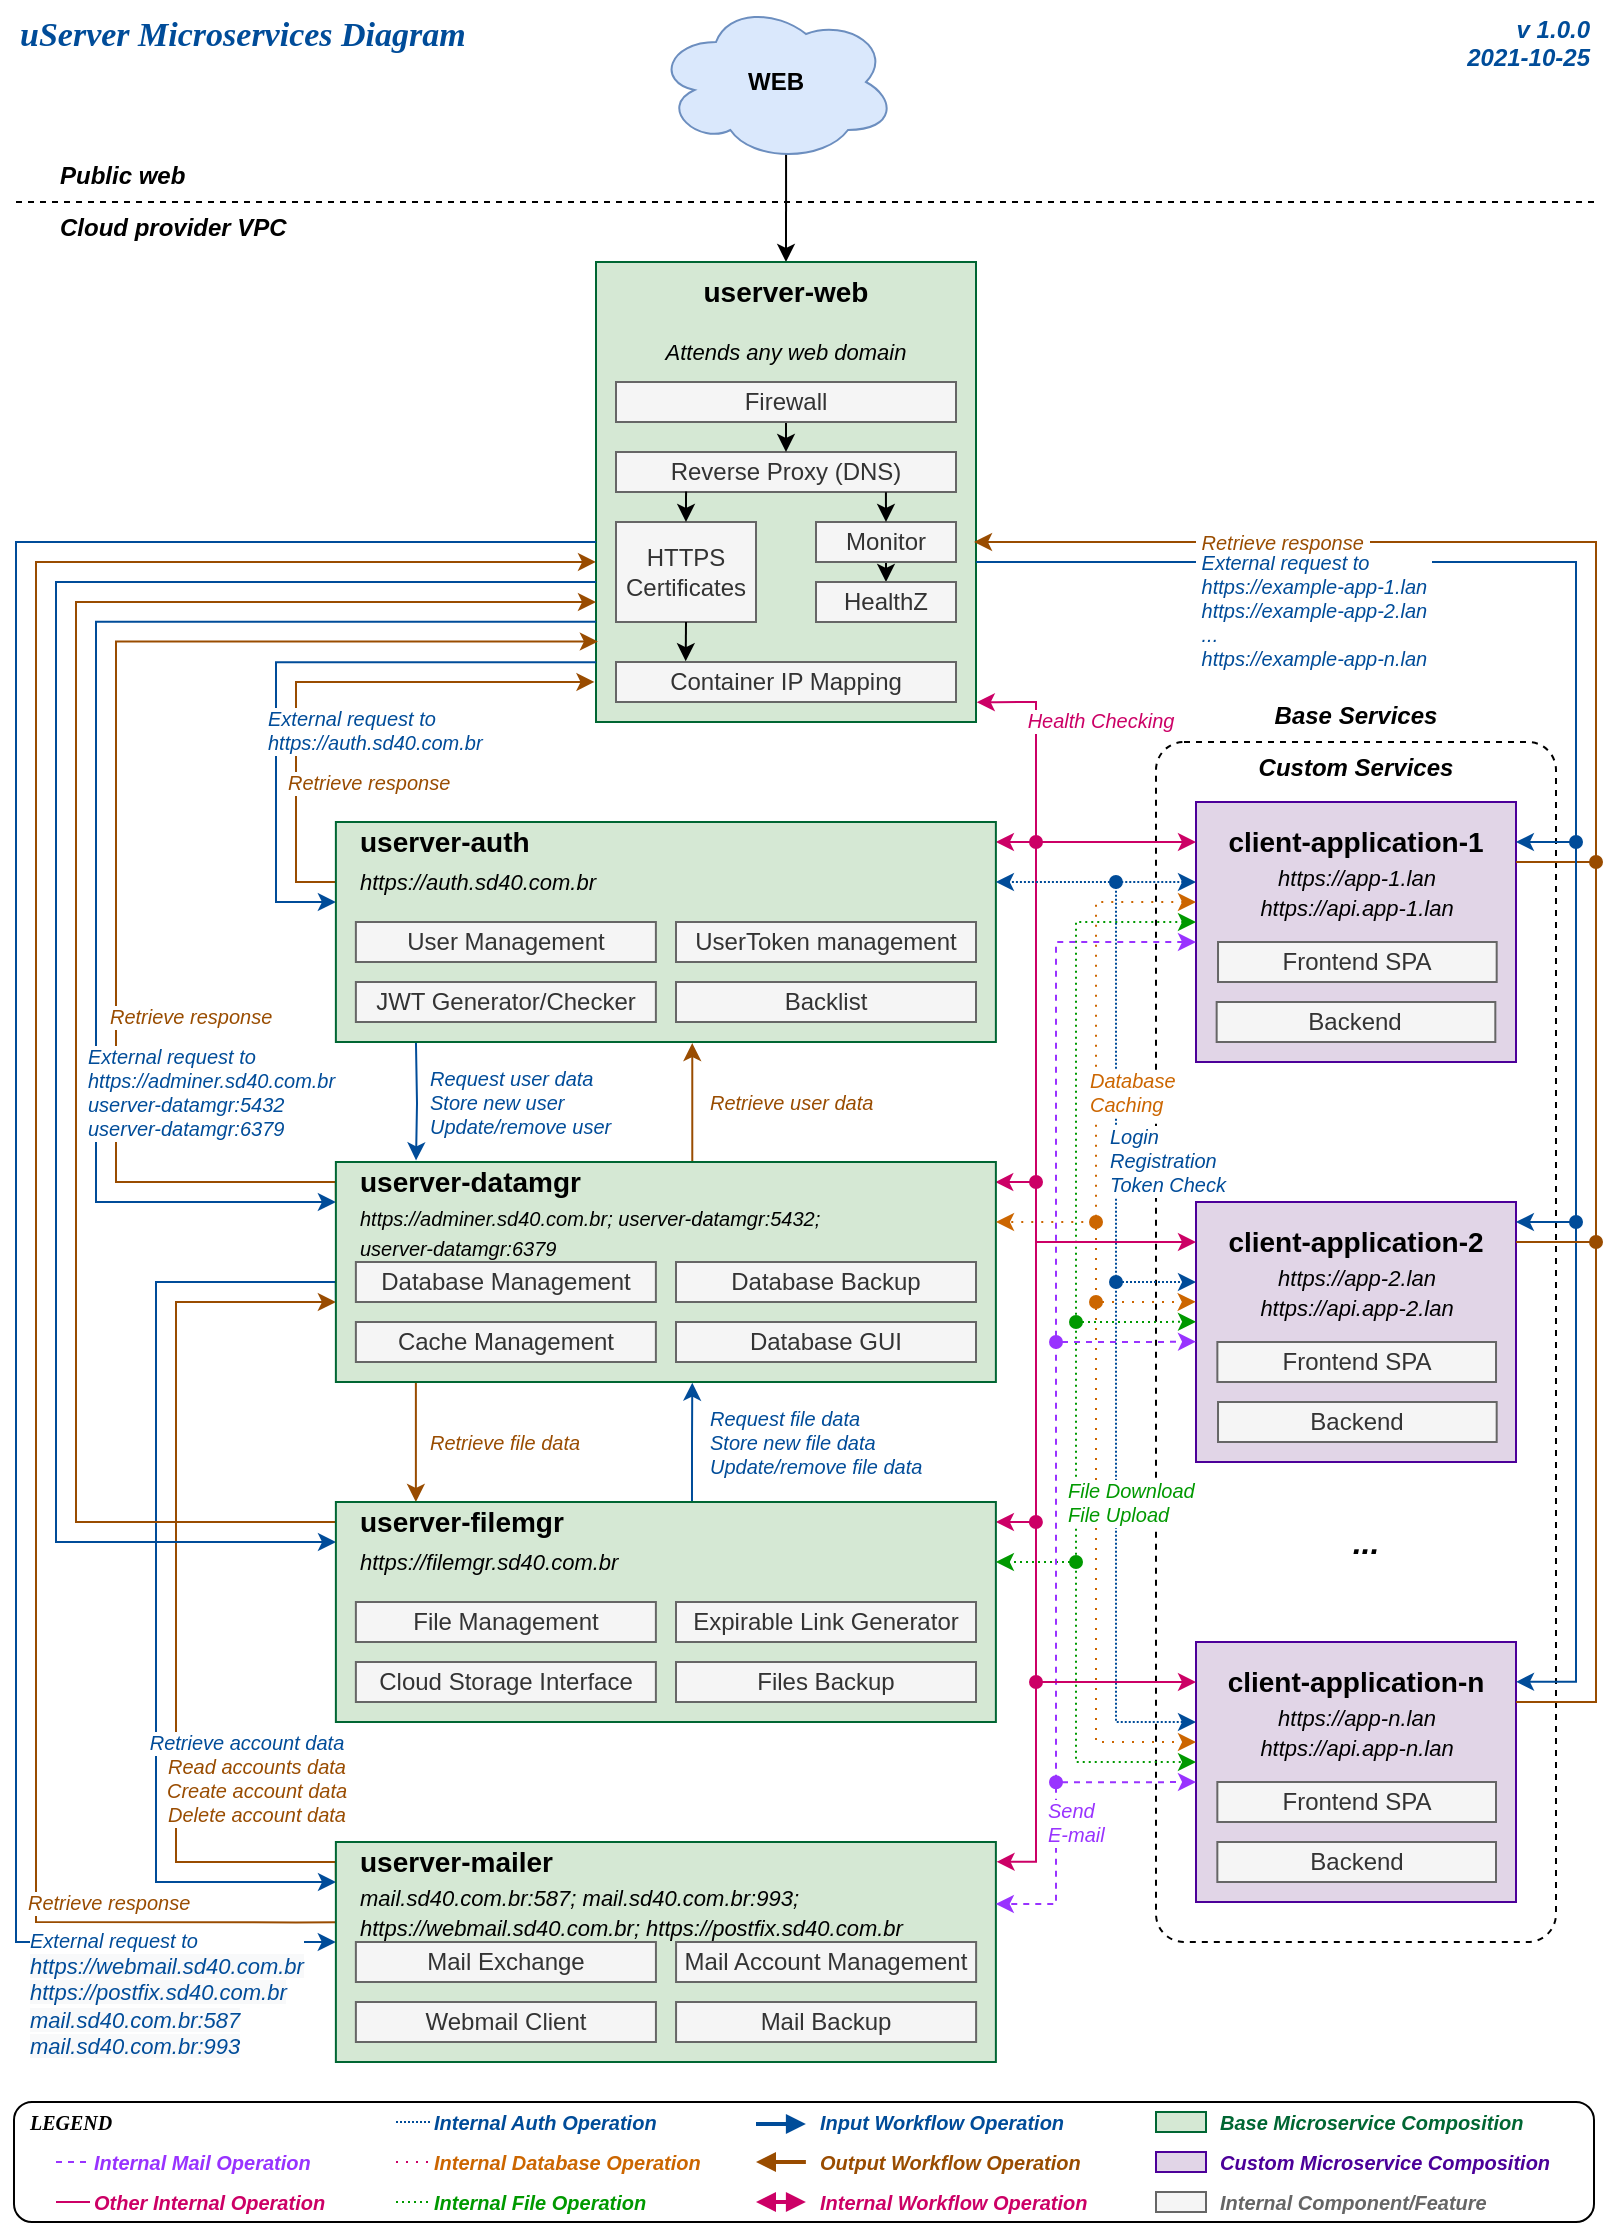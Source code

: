 <mxfile version="14.6.11" type="device"><diagram id="AgQSDrjNh5K_Z1z9syyt" name="Page-1"><mxGraphModel dx="1185" dy="614" grid="1" gridSize="10" guides="1" tooltips="1" connect="1" arrows="1" fold="1" page="1" pageScale="1" pageWidth="827" pageHeight="1169" math="0" shadow="0"><root><mxCell id="0"/><mxCell id="1" parent="0"/><mxCell id="X--mnM99u2uwugIXMRNR-192" value="" style="group" vertex="1" connectable="0" parent="1"><mxGeometry x="590" y="389" width="200" height="621" as="geometry"/></mxCell><mxCell id="X--mnM99u2uwugIXMRNR-165" value="" style="rounded=1;whiteSpace=wrap;html=1;labelBackgroundColor=#ffffff;fontSize=16;fontColor=#000000;align=left;fillColor=none;dashed=1;arcSize=7;" vertex="1" parent="X--mnM99u2uwugIXMRNR-192"><mxGeometry y="21" width="200" height="600" as="geometry"/></mxCell><mxCell id="X--mnM99u2uwugIXMRNR-132" value="Base Services" style="text;html=1;strokeColor=none;align=center;verticalAlign=middle;whiteSpace=wrap;rounded=0;labelBackgroundColor=#ffffff;fontSize=12;fontStyle=3;fillColor=#ffffff;" vertex="1" parent="X--mnM99u2uwugIXMRNR-192"><mxGeometry x="20" y="-2" width="160" height="20" as="geometry"/></mxCell><mxCell id="X--mnM99u2uwugIXMRNR-133" value="Custom Services" style="text;html=1;strokeColor=none;align=center;verticalAlign=middle;whiteSpace=wrap;rounded=0;labelBackgroundColor=#ffffff;fontSize=12;fontStyle=3;fillColor=#ffffff;" vertex="1" parent="X--mnM99u2uwugIXMRNR-192"><mxGeometry x="20" y="24" width="160" height="20" as="geometry"/></mxCell><mxCell id="X--mnM99u2uwugIXMRNR-162" value="..." style="text;html=1;strokeColor=none;fillColor=none;align=center;verticalAlign=middle;whiteSpace=wrap;rounded=0;labelBackgroundColor=#ffffff;fontSize=16;fontColor=#000000;fontStyle=3" vertex="1" parent="X--mnM99u2uwugIXMRNR-192"><mxGeometry x="85" y="411" width="40" height="20" as="geometry"/></mxCell><mxCell id="X--mnM99u2uwugIXMRNR-179" value="" style="group" vertex="1" connectable="0" parent="X--mnM99u2uwugIXMRNR-192"><mxGeometry x="20" y="251" width="160" height="130" as="geometry"/></mxCell><mxCell id="X--mnM99u2uwugIXMRNR-180" value="" style="rounded=0;whiteSpace=wrap;html=1;verticalAlign=top;fillColor=#e1d5e7;strokeColor=#4C0099;" vertex="1" parent="X--mnM99u2uwugIXMRNR-179"><mxGeometry width="160" height="130" as="geometry"/></mxCell><mxCell id="X--mnM99u2uwugIXMRNR-181" value="Backend" style="rounded=0;whiteSpace=wrap;html=1;fillColor=#f5f5f5;strokeColor=#666666;fontColor=#333333;" vertex="1" parent="X--mnM99u2uwugIXMRNR-179"><mxGeometry x="11.01" y="100" width="139.33" height="20" as="geometry"/></mxCell><mxCell id="X--mnM99u2uwugIXMRNR-182" value="Frontend SPA" style="rounded=0;whiteSpace=wrap;html=1;fillColor=#f5f5f5;strokeColor=#666666;fontColor=#333333;" vertex="1" parent="X--mnM99u2uwugIXMRNR-179"><mxGeometry x="10.68" y="70" width="139.33" height="20" as="geometry"/></mxCell><mxCell id="X--mnM99u2uwugIXMRNR-183" value="&lt;div&gt;&lt;b style=&quot;font-size: 14px&quot;&gt;client-application-2&lt;/b&gt;&lt;br&gt;&lt;/div&gt;&lt;font style=&quot;font-size: 11px&quot;&gt;&lt;/font&gt;" style="text;html=1;strokeColor=none;fillColor=none;align=center;verticalAlign=middle;whiteSpace=wrap;rounded=0;" vertex="1" parent="X--mnM99u2uwugIXMRNR-179"><mxGeometry x="10.34" y="10" width="140" height="20" as="geometry"/></mxCell><mxCell id="X--mnM99u2uwugIXMRNR-184" value="&lt;i&gt;&lt;font style=&quot;font-size: 11px&quot;&gt;https://app-2.lan&lt;br&gt;&lt;/font&gt;&lt;/i&gt;&lt;i&gt;&lt;font style=&quot;font-size: 11px&quot;&gt;https://api.app-2.lan&lt;/font&gt;&lt;/i&gt;" style="text;html=1;strokeColor=none;fillColor=none;align=center;verticalAlign=middle;whiteSpace=wrap;rounded=0;" vertex="1" parent="X--mnM99u2uwugIXMRNR-179"><mxGeometry x="11.01" y="30" width="139.33" height="30" as="geometry"/></mxCell><mxCell id="X--mnM99u2uwugIXMRNR-186" value="" style="group" vertex="1" connectable="0" parent="X--mnM99u2uwugIXMRNR-192"><mxGeometry x="20" y="471" width="160" height="130" as="geometry"/></mxCell><mxCell id="X--mnM99u2uwugIXMRNR-187" value="" style="rounded=0;whiteSpace=wrap;html=1;verticalAlign=top;fillColor=#e1d5e7;strokeColor=#4C0099;" vertex="1" parent="X--mnM99u2uwugIXMRNR-186"><mxGeometry width="160" height="130" as="geometry"/></mxCell><mxCell id="X--mnM99u2uwugIXMRNR-188" value="Backend" style="rounded=0;whiteSpace=wrap;html=1;fillColor=#f5f5f5;strokeColor=#666666;fontColor=#333333;" vertex="1" parent="X--mnM99u2uwugIXMRNR-186"><mxGeometry x="10.67" y="100" width="139.33" height="20" as="geometry"/></mxCell><mxCell id="X--mnM99u2uwugIXMRNR-189" value="Frontend SPA" style="rounded=0;whiteSpace=wrap;html=1;fillColor=#f5f5f5;strokeColor=#666666;fontColor=#333333;" vertex="1" parent="X--mnM99u2uwugIXMRNR-186"><mxGeometry x="10.67" y="70" width="139.33" height="20" as="geometry"/></mxCell><mxCell id="X--mnM99u2uwugIXMRNR-190" value="&lt;div&gt;&lt;b style=&quot;font-size: 14px&quot;&gt;client-application-n&lt;/b&gt;&lt;br&gt;&lt;/div&gt;&lt;font style=&quot;font-size: 11px&quot;&gt;&lt;/font&gt;" style="text;html=1;strokeColor=none;fillColor=none;align=center;verticalAlign=middle;whiteSpace=wrap;rounded=0;" vertex="1" parent="X--mnM99u2uwugIXMRNR-186"><mxGeometry x="10.34" y="10" width="140" height="20" as="geometry"/></mxCell><mxCell id="X--mnM99u2uwugIXMRNR-191" value="&lt;i&gt;&lt;font style=&quot;font-size: 11px&quot;&gt;https://app-n.lan&lt;br&gt;&lt;/font&gt;&lt;/i&gt;&lt;i&gt;&lt;font style=&quot;font-size: 11px&quot;&gt;https://api.app-n.lan&lt;/font&gt;&lt;/i&gt;&lt;i&gt;&lt;font style=&quot;font-size: 11px&quot;&gt;&lt;br&gt;&lt;/font&gt;&lt;/i&gt;" style="text;html=1;strokeColor=none;fillColor=none;align=center;verticalAlign=middle;whiteSpace=wrap;rounded=0;" vertex="1" parent="X--mnM99u2uwugIXMRNR-186"><mxGeometry x="11.01" y="30" width="138.99" height="30" as="geometry"/></mxCell><mxCell id="X--mnM99u2uwugIXMRNR-178" value="" style="group" vertex="1" connectable="0" parent="X--mnM99u2uwugIXMRNR-192"><mxGeometry x="20" y="51" width="160" height="130" as="geometry"/></mxCell><mxCell id="X--mnM99u2uwugIXMRNR-135" value="" style="rounded=0;whiteSpace=wrap;html=1;verticalAlign=top;fillColor=#e1d5e7;strokeColor=#4C0099;" vertex="1" parent="X--mnM99u2uwugIXMRNR-178"><mxGeometry width="160" height="130" as="geometry"/></mxCell><mxCell id="X--mnM99u2uwugIXMRNR-136" value="Backend" style="rounded=0;whiteSpace=wrap;html=1;fillColor=#f5f5f5;strokeColor=#666666;fontColor=#333333;" vertex="1" parent="X--mnM99u2uwugIXMRNR-178"><mxGeometry x="10.33" y="100" width="139.33" height="20" as="geometry"/></mxCell><mxCell id="X--mnM99u2uwugIXMRNR-138" value="Frontend SPA" style="rounded=0;whiteSpace=wrap;html=1;fillColor=#f5f5f5;strokeColor=#666666;fontColor=#333333;" vertex="1" parent="X--mnM99u2uwugIXMRNR-178"><mxGeometry x="11.01" y="70" width="139.33" height="20" as="geometry"/></mxCell><mxCell id="X--mnM99u2uwugIXMRNR-174" value="&lt;div&gt;&lt;b style=&quot;font-size: 14px;&quot;&gt;client-application-1&lt;/b&gt;&lt;br&gt;&lt;/div&gt;&lt;font style=&quot;font-size: 11px&quot;&gt;&lt;/font&gt;" style="text;html=1;strokeColor=none;fillColor=none;align=center;verticalAlign=middle;whiteSpace=wrap;rounded=0;" vertex="1" parent="X--mnM99u2uwugIXMRNR-178"><mxGeometry x="10.34" y="10" width="140" height="20" as="geometry"/></mxCell><mxCell id="X--mnM99u2uwugIXMRNR-175" value="&lt;i&gt;&lt;font style=&quot;font-size: 11px&quot;&gt;https://app-1.lan&lt;br&gt;&lt;/font&gt;&lt;/i&gt;&lt;i&gt;&lt;font style=&quot;font-size: 11px&quot;&gt;https://api.app-1.lan&lt;/font&gt;&lt;/i&gt;" style="text;html=1;strokeColor=none;fillColor=none;align=center;verticalAlign=middle;whiteSpace=wrap;rounded=0;" vertex="1" parent="X--mnM99u2uwugIXMRNR-178"><mxGeometry x="11.01" y="30" width="139.33" height="30" as="geometry"/></mxCell><mxCell id="X--mnM99u2uwugIXMRNR-193" style="edgeStyle=orthogonalEdgeStyle;rounded=0;orthogonalLoop=1;jettySize=auto;html=1;fontSize=10;fontColor=#994C00;strokeColor=#004C99;startArrow=oval;startFill=1;" edge="1" parent="X--mnM99u2uwugIXMRNR-192"><mxGeometry relative="1" as="geometry"><mxPoint x="179.94" y="71" as="targetPoint"/><mxPoint x="210" y="71" as="sourcePoint"/><Array as="points"><mxPoint x="190" y="71"/><mxPoint x="190" y="71"/></Array></mxGeometry></mxCell><mxCell id="X--mnM99u2uwugIXMRNR-194" style="edgeStyle=orthogonalEdgeStyle;rounded=0;orthogonalLoop=1;jettySize=auto;html=1;fontSize=10;fontColor=#994C00;endArrow=oval;endFill=1;strokeColor=#994C00;" edge="1" parent="X--mnM99u2uwugIXMRNR-192"><mxGeometry relative="1" as="geometry"><mxPoint x="220" y="81" as="targetPoint"/><mxPoint x="180" y="81" as="sourcePoint"/><Array as="points"><mxPoint x="190.06" y="81"/><mxPoint x="190.06" y="81"/></Array></mxGeometry></mxCell><mxCell id="X--mnM99u2uwugIXMRNR-197" style="edgeStyle=orthogonalEdgeStyle;rounded=0;orthogonalLoop=1;jettySize=auto;html=1;fontSize=16;fontColor=#000000;startArrow=classic;startFill=1;endArrow=classic;endFill=1;dashed=1;dashPattern=1 1;strokeColor=#004C99;entryX=0;entryY=0.308;entryDx=0;entryDy=0;entryPerimeter=0;" edge="1" parent="X--mnM99u2uwugIXMRNR-192" target="X--mnM99u2uwugIXMRNR-187"><mxGeometry relative="1" as="geometry"><mxPoint x="20" y="91" as="sourcePoint"/><mxPoint x="20" y="515" as="targetPoint"/><Array as="points"><mxPoint x="-20" y="91"/><mxPoint x="-20" y="511"/><mxPoint x="20" y="511"/></Array></mxGeometry></mxCell><mxCell id="X--mnM99u2uwugIXMRNR-203" value="Login&lt;br style=&quot;font-size: 10px;&quot;&gt;Registration&lt;br style=&quot;font-size: 10px;&quot;&gt;Token Check&lt;br style=&quot;font-size: 10px;&quot;&gt;" style="edgeLabel;align=left;verticalAlign=middle;resizable=0;points=[];fontSize=10;spacing=2;html=1;fontStyle=2;fontColor=#004C99;" vertex="1" connectable="0" parent="X--mnM99u2uwugIXMRNR-197"><mxGeometry x="-0.68" y="-1" relative="1" as="geometry"><mxPoint x="-4" y="99" as="offset"/></mxGeometry></mxCell><mxCell id="X--mnM99u2uwugIXMRNR-208" style="edgeStyle=orthogonalEdgeStyle;rounded=0;orthogonalLoop=1;jettySize=auto;html=1;fontSize=10;fontColor=#CC0066;startArrow=classic;startFill=1;endArrow=classic;endFill=1;dashed=1;dashPattern=1 2;strokeColor=#009900;" edge="1" parent="X--mnM99u2uwugIXMRNR-192" target="X--mnM99u2uwugIXMRNR-187"><mxGeometry relative="1" as="geometry"><mxPoint x="-40" y="151" as="targetPoint"/><mxPoint x="20" y="111" as="sourcePoint"/><Array as="points"><mxPoint x="-40" y="111"/><mxPoint x="-40" y="531"/></Array></mxGeometry></mxCell><mxCell id="X--mnM99u2uwugIXMRNR-215" style="edgeStyle=orthogonalEdgeStyle;rounded=0;orthogonalLoop=1;jettySize=auto;html=1;fontSize=10;fontColor=#CC0066;startArrow=oval;startFill=1;endArrow=classic;endFill=1;entryX=0;entryY=0.417;entryDx=0;entryDy=0;entryPerimeter=0;dashed=1;dashPattern=1 2;strokeColor=#009900;" edge="1" parent="X--mnM99u2uwugIXMRNR-192"><mxGeometry relative="1" as="geometry"><mxPoint x="20" y="310.87" as="targetPoint"/><mxPoint x="-40" y="311" as="sourcePoint"/><Array as="points"><mxPoint x="-5" y="311"/><mxPoint x="20" y="311"/></Array></mxGeometry></mxCell><mxCell id="X--mnM99u2uwugIXMRNR-216" style="edgeStyle=orthogonalEdgeStyle;rounded=0;orthogonalLoop=1;jettySize=auto;html=1;fontSize=10;fontColor=#CC0066;startArrow=oval;startFill=1;endArrow=classic;endFill=1;entryX=0;entryY=0.417;entryDx=0;entryDy=0;entryPerimeter=0;dashed=1;strokeColor=#9933FF;" edge="1" parent="X--mnM99u2uwugIXMRNR-192"><mxGeometry relative="1" as="geometry"><mxPoint x="20" y="320.86" as="targetPoint"/><mxPoint x="-50" y="321" as="sourcePoint"/><Array as="points"><mxPoint x="-5" y="320.99"/><mxPoint x="20" y="320.99"/></Array></mxGeometry></mxCell><mxCell id="X--mnM99u2uwugIXMRNR-217" style="edgeStyle=orthogonalEdgeStyle;rounded=0;orthogonalLoop=1;jettySize=auto;html=1;fontSize=10;fontColor=#CC0066;startArrow=oval;startFill=1;endArrow=classic;endFill=1;entryX=0;entryY=0.417;entryDx=0;entryDy=0;entryPerimeter=0;dashed=1;strokeColor=#9933FF;" edge="1" parent="X--mnM99u2uwugIXMRNR-192"><mxGeometry relative="1" as="geometry"><mxPoint x="20" y="541.0" as="targetPoint"/><mxPoint x="-50" y="541.14" as="sourcePoint"/><Array as="points"><mxPoint x="-5" y="541.13"/><mxPoint x="20" y="541.13"/></Array></mxGeometry></mxCell><mxCell id="X--mnM99u2uwugIXMRNR-238" style="edgeStyle=orthogonalEdgeStyle;rounded=0;orthogonalLoop=1;jettySize=auto;html=1;fontSize=10;fontColor=#994C00;strokeColor=#CC0066;" edge="1" parent="X--mnM99u2uwugIXMRNR-192"><mxGeometry relative="1" as="geometry"><mxPoint x="20.0" y="271" as="targetPoint"/><mxPoint x="-60" y="271" as="sourcePoint"/><Array as="points"><mxPoint x="10.0" y="271"/><mxPoint x="10.0" y="271"/></Array></mxGeometry></mxCell><mxCell id="X--mnM99u2uwugIXMRNR-104" style="edgeStyle=orthogonalEdgeStyle;rounded=0;orthogonalLoop=1;jettySize=auto;html=1;fontSize=10;fontColor=#004C99;strokeColor=#994C00;entryX=0;entryY=0.652;entryDx=0;entryDy=0;entryPerimeter=0;exitX=0;exitY=0.365;exitDx=0;exitDy=0;exitPerimeter=0;" edge="1" parent="1" source="X--mnM99u2uwugIXMRNR-65" target="X--mnM99u2uwugIXMRNR-1"><mxGeometry relative="1" as="geometry"><mxPoint x="60" y="320" as="targetPoint"/><mxPoint x="160" y="1000" as="sourcePoint"/><Array as="points"><mxPoint x="160" y="1000"/><mxPoint x="30" y="1000"/><mxPoint x="30" y="320"/></Array></mxGeometry></mxCell><mxCell id="X--mnM99u2uwugIXMRNR-107" value="Retrieve response" style="edgeLabel;html=1;align=left;verticalAlign=middle;resizable=0;points=[];fontSize=10;fontColor=#994C00;fontStyle=2" vertex="1" connectable="0" parent="X--mnM99u2uwugIXMRNR-104"><mxGeometry x="-0.693" relative="1" as="geometry"><mxPoint x="-6" y="10" as="offset"/></mxGeometry></mxCell><mxCell id="X--mnM99u2uwugIXMRNR-74" style="edgeStyle=orthogonalEdgeStyle;rounded=0;orthogonalLoop=1;jettySize=auto;html=1;exitX=0;exitY=0.181;exitDx=0;exitDy=0;entryX=0;entryY=0.727;entryDx=0;entryDy=0;fontSize=10;fontColor=#663300;strokeColor=#994C00;entryPerimeter=0;exitPerimeter=0;" edge="1" parent="1" source="X--mnM99u2uwugIXMRNR-65"><mxGeometry relative="1" as="geometry"><mxPoint x="179.94" y="967.53" as="sourcePoint"/><mxPoint x="179.94" y="690" as="targetPoint"/><Array as="points"><mxPoint x="100" y="970"/><mxPoint x="100" y="690"/></Array></mxGeometry></mxCell><mxCell id="X--mnM99u2uwugIXMRNR-75" value="Read accounts data&lt;br&gt;Create account data&lt;br&gt;Delete account data" style="edgeLabel;html=1;align=center;verticalAlign=middle;resizable=0;points=[];fontSize=10;labelBackgroundColor=#ffffff;fontColor=#994C00;fontStyle=2" vertex="1" connectable="0" parent="X--mnM99u2uwugIXMRNR-74"><mxGeometry x="0.087" y="-1" relative="1" as="geometry"><mxPoint x="39" y="118" as="offset"/></mxGeometry></mxCell><mxCell id="X--mnM99u2uwugIXMRNR-76" style="edgeStyle=orthogonalEdgeStyle;rounded=0;orthogonalLoop=1;jettySize=auto;html=1;fontSize=10;exitX=0;exitY=0.636;exitDx=0;exitDy=0;exitPerimeter=0;strokeColor=#004C99;" edge="1" parent="1" source="X--mnM99u2uwugIXMRNR-40"><mxGeometry relative="1" as="geometry"><mxPoint x="179.94" y="670" as="sourcePoint"/><mxPoint x="180" y="980" as="targetPoint"/><Array as="points"><mxPoint x="180" y="680"/><mxPoint x="90" y="680"/><mxPoint x="90" y="980"/><mxPoint x="160" y="980"/></Array></mxGeometry></mxCell><mxCell id="X--mnM99u2uwugIXMRNR-77" value="Retrieve account data" style="edgeLabel;html=1;align=center;verticalAlign=middle;resizable=0;points=[];fontSize=10;fontColor=#004C99;fontStyle=2" vertex="1" connectable="0" parent="X--mnM99u2uwugIXMRNR-76"><mxGeometry x="0.252" relative="1" as="geometry"><mxPoint x="45" y="23" as="offset"/></mxGeometry></mxCell><mxCell id="X--mnM99u2uwugIXMRNR-18" style="edgeStyle=orthogonalEdgeStyle;rounded=0;orthogonalLoop=1;jettySize=auto;html=1;exitX=0.542;exitY=0.946;exitDx=0;exitDy=0;exitPerimeter=0;entryX=0.5;entryY=0;entryDx=0;entryDy=0;" edge="1" parent="1" source="X--mnM99u2uwugIXMRNR-12" target="X--mnM99u2uwugIXMRNR-1"><mxGeometry relative="1" as="geometry"><Array as="points"/></mxGeometry></mxCell><mxCell id="X--mnM99u2uwugIXMRNR-12" value="WEB" style="ellipse;shape=cloud;whiteSpace=wrap;html=1;fillColor=#dae8fc;strokeColor=#6c8ebf;fontStyle=1" vertex="1" parent="1"><mxGeometry x="340" y="40" width="120" height="80" as="geometry"/></mxCell><mxCell id="X--mnM99u2uwugIXMRNR-13" value="" style="endArrow=none;dashed=1;html=1;" edge="1" parent="1"><mxGeometry width="50" height="50" relative="1" as="geometry"><mxPoint x="20" y="140" as="sourcePoint"/><mxPoint x="810" y="140" as="targetPoint"/></mxGeometry></mxCell><mxCell id="X--mnM99u2uwugIXMRNR-14" value="" style="group" vertex="1" connectable="0" parent="1"><mxGeometry x="310" y="170" width="190" height="240" as="geometry"/></mxCell><mxCell id="X--mnM99u2uwugIXMRNR-1" value="&lt;b style=&quot;font-size: 14px&quot;&gt;userver-web&lt;/b&gt;&lt;br style=&quot;font-size: 11px&quot;&gt;&lt;font style=&quot;font-size: 11px&quot;&gt;&lt;br&gt;&lt;/font&gt;&lt;i&gt;&lt;font style=&quot;font-size: 11px&quot;&gt;Attends any web domain&lt;/font&gt;&lt;/i&gt;" style="rounded=0;whiteSpace=wrap;html=1;verticalAlign=top;fillColor=#D5E8D4;strokeColor=#006633;" vertex="1" parent="X--mnM99u2uwugIXMRNR-14"><mxGeometry width="190" height="230" as="geometry"/></mxCell><mxCell id="X--mnM99u2uwugIXMRNR-2" value="Reverse Proxy (DNS)" style="rounded=0;whiteSpace=wrap;html=1;fillColor=#f5f5f5;strokeColor=#666666;fontColor=#333333;" vertex="1" parent="X--mnM99u2uwugIXMRNR-14"><mxGeometry x="10" y="95" width="170" height="20" as="geometry"/></mxCell><mxCell id="X--mnM99u2uwugIXMRNR-4" style="edgeStyle=orthogonalEdgeStyle;rounded=0;orthogonalLoop=1;jettySize=auto;html=1;exitX=0.5;exitY=1;exitDx=0;exitDy=0;entryX=0.5;entryY=0;entryDx=0;entryDy=0;" edge="1" parent="X--mnM99u2uwugIXMRNR-14" source="X--mnM99u2uwugIXMRNR-3" target="X--mnM99u2uwugIXMRNR-2"><mxGeometry relative="1" as="geometry"/></mxCell><mxCell id="X--mnM99u2uwugIXMRNR-3" value="Firewall" style="rounded=0;whiteSpace=wrap;html=1;fillColor=#f5f5f5;strokeColor=#666666;fontColor=#333333;" vertex="1" parent="X--mnM99u2uwugIXMRNR-14"><mxGeometry x="10" y="60" width="170" height="20" as="geometry"/></mxCell><mxCell id="X--mnM99u2uwugIXMRNR-5" value="HTTPS Certificates" style="rounded=0;whiteSpace=wrap;html=1;fillColor=#f5f5f5;strokeColor=#666666;fontColor=#333333;" vertex="1" parent="X--mnM99u2uwugIXMRNR-14"><mxGeometry x="10" y="130" width="70" height="50" as="geometry"/></mxCell><mxCell id="X--mnM99u2uwugIXMRNR-8" style="edgeStyle=orthogonalEdgeStyle;rounded=0;orthogonalLoop=1;jettySize=auto;html=1;exitX=0.206;exitY=0.99;exitDx=0;exitDy=0;entryX=0.5;entryY=0;entryDx=0;entryDy=0;exitPerimeter=0;" edge="1" parent="X--mnM99u2uwugIXMRNR-14" source="X--mnM99u2uwugIXMRNR-2" target="X--mnM99u2uwugIXMRNR-5"><mxGeometry relative="1" as="geometry"/></mxCell><mxCell id="X--mnM99u2uwugIXMRNR-6" value="Container IP Mapping" style="rounded=0;whiteSpace=wrap;html=1;fillColor=#f5f5f5;strokeColor=#666666;fontColor=#333333;" vertex="1" parent="X--mnM99u2uwugIXMRNR-14"><mxGeometry x="10" y="200" width="170" height="20" as="geometry"/></mxCell><mxCell id="X--mnM99u2uwugIXMRNR-9" style="edgeStyle=orthogonalEdgeStyle;rounded=0;orthogonalLoop=1;jettySize=auto;html=1;exitX=0.5;exitY=1;exitDx=0;exitDy=0;entryX=0.205;entryY=-0.019;entryDx=0;entryDy=0;entryPerimeter=0;" edge="1" parent="X--mnM99u2uwugIXMRNR-14" source="X--mnM99u2uwugIXMRNR-5" target="X--mnM99u2uwugIXMRNR-6"><mxGeometry relative="1" as="geometry"/></mxCell><mxCell id="X--mnM99u2uwugIXMRNR-109" style="edgeStyle=orthogonalEdgeStyle;rounded=0;orthogonalLoop=1;jettySize=auto;html=1;exitX=0.5;exitY=1;exitDx=0;exitDy=0;entryX=0.5;entryY=0;entryDx=0;entryDy=0;fontSize=10;fontColor=#994C00;" edge="1" parent="X--mnM99u2uwugIXMRNR-14" source="X--mnM99u2uwugIXMRNR-7" target="X--mnM99u2uwugIXMRNR-108"><mxGeometry relative="1" as="geometry"/></mxCell><mxCell id="X--mnM99u2uwugIXMRNR-7" value="Monitor" style="rounded=0;whiteSpace=wrap;html=1;fillColor=#f5f5f5;strokeColor=#666666;fontColor=#333333;" vertex="1" parent="X--mnM99u2uwugIXMRNR-14"><mxGeometry x="110" y="130" width="70" height="20" as="geometry"/></mxCell><mxCell id="X--mnM99u2uwugIXMRNR-11" style="edgeStyle=orthogonalEdgeStyle;rounded=0;orthogonalLoop=1;jettySize=auto;html=1;exitX=0.794;exitY=1.004;exitDx=0;exitDy=0;entryX=0.5;entryY=0;entryDx=0;entryDy=0;exitPerimeter=0;" edge="1" parent="X--mnM99u2uwugIXMRNR-14" source="X--mnM99u2uwugIXMRNR-2" target="X--mnM99u2uwugIXMRNR-7"><mxGeometry relative="1" as="geometry"/></mxCell><mxCell id="X--mnM99u2uwugIXMRNR-108" value="HealthZ" style="rounded=0;whiteSpace=wrap;html=1;fillColor=#f5f5f5;strokeColor=#666666;fontColor=#333333;" vertex="1" parent="X--mnM99u2uwugIXMRNR-14"><mxGeometry x="110" y="160" width="70" height="20" as="geometry"/></mxCell><mxCell id="X--mnM99u2uwugIXMRNR-15" value="Cloud provider VPC" style="text;html=1;strokeColor=none;align=left;verticalAlign=middle;whiteSpace=wrap;rounded=0;fontStyle=3;fillColor=#ffffff;" vertex="1" parent="1"><mxGeometry x="40" y="143" width="120" height="20" as="geometry"/></mxCell><mxCell id="X--mnM99u2uwugIXMRNR-16" value="Public web" style="text;html=1;strokeColor=none;align=left;verticalAlign=middle;whiteSpace=wrap;rounded=0;fontStyle=3;fillColor=#ffffff;" vertex="1" parent="1"><mxGeometry x="40" y="117" width="120" height="20" as="geometry"/></mxCell><mxCell id="X--mnM99u2uwugIXMRNR-55" style="edgeStyle=orthogonalEdgeStyle;rounded=0;orthogonalLoop=1;jettySize=auto;html=1;exitX=0.542;exitY=0.033;exitDx=0;exitDy=0;exitPerimeter=0;entryX=0.54;entryY=1.003;entryDx=0;entryDy=0;entryPerimeter=0;strokeColor=#004C99;" edge="1" parent="1" source="X--mnM99u2uwugIXMRNR-51" target="X--mnM99u2uwugIXMRNR-40"><mxGeometry relative="1" as="geometry"><mxPoint x="457.94" y="790" as="sourcePoint"/><mxPoint x="379.94" y="730" as="targetPoint"/></mxGeometry></mxCell><mxCell id="X--mnM99u2uwugIXMRNR-56" style="edgeStyle=orthogonalEdgeStyle;rounded=0;orthogonalLoop=1;jettySize=auto;html=1;strokeColor=#994C00;" edge="1" parent="1"><mxGeometry relative="1" as="geometry"><mxPoint x="219.94" y="730" as="sourcePoint"/><mxPoint x="219.94" y="790" as="targetPoint"/><Array as="points"><mxPoint x="219.94" y="730"/><mxPoint x="219.94" y="790"/></Array></mxGeometry></mxCell><mxCell id="X--mnM99u2uwugIXMRNR-57" value="Retrieve file data" style="text;html=1;strokeColor=none;fillColor=none;align=left;verticalAlign=middle;whiteSpace=wrap;rounded=0;fontSize=10;fontStyle=2;fontColor=#994C00;" vertex="1" parent="1"><mxGeometry x="224.94" y="730" width="125.06" height="60" as="geometry"/></mxCell><mxCell id="X--mnM99u2uwugIXMRNR-59" value="Request file data&lt;br style=&quot;font-size: 10px&quot;&gt;Store new file data&lt;br&gt;Update/remove file data" style="text;html=1;strokeColor=none;fillColor=none;align=left;verticalAlign=middle;whiteSpace=wrap;rounded=0;fontSize=10;fontStyle=2;fontColor=#004C99;" vertex="1" parent="1"><mxGeometry x="364.94" y="730" width="145.06" height="60" as="geometry"/></mxCell><mxCell id="X--mnM99u2uwugIXMRNR-60" style="edgeStyle=orthogonalEdgeStyle;rounded=0;orthogonalLoop=1;jettySize=auto;html=1;exitX=0.54;exitY=0.001;exitDx=0;exitDy=0;entryX=0.54;entryY=1.005;entryDx=0;entryDy=0;fontSize=10;exitPerimeter=0;entryPerimeter=0;fontColor=#994C00;strokeColor=#994C00;" edge="1" parent="1" source="X--mnM99u2uwugIXMRNR-40" target="X--mnM99u2uwugIXMRNR-20"><mxGeometry relative="1" as="geometry"/></mxCell><mxCell id="X--mnM99u2uwugIXMRNR-61" style="edgeStyle=orthogonalEdgeStyle;rounded=0;orthogonalLoop=1;jettySize=auto;html=1;fontSize=10;exitX=0.162;exitY=1.001;exitDx=0;exitDy=0;exitPerimeter=0;entryX=0.097;entryY=-0.04;entryDx=0;entryDy=0;entryPerimeter=0;fontColor=#004C99;strokeColor=#004C99;" edge="1" parent="1" target="X--mnM99u2uwugIXMRNR-43"><mxGeometry relative="1" as="geometry"><mxPoint x="219.98" y="560.11" as="sourcePoint"/><mxPoint x="220" y="610" as="targetPoint"/><Array as="points"/></mxGeometry></mxCell><mxCell id="X--mnM99u2uwugIXMRNR-62" value="Request user data&lt;br&gt;Store new user&lt;br&gt;Update/remove user" style="text;html=1;strokeColor=none;fillColor=none;align=left;verticalAlign=middle;whiteSpace=wrap;rounded=0;fontSize=10;fontStyle=2;fontColor=#004C99;" vertex="1" parent="1"><mxGeometry x="224.94" y="560" width="125.06" height="60" as="geometry"/></mxCell><mxCell id="X--mnM99u2uwugIXMRNR-63" value="Retrieve user data" style="text;html=1;strokeColor=none;fillColor=none;align=left;verticalAlign=middle;whiteSpace=wrap;rounded=0;fontSize=10;fontStyle=2;fontColor=#994C00;" vertex="1" parent="1"><mxGeometry x="364.94" y="560" width="145" height="60" as="geometry"/></mxCell><mxCell id="X--mnM99u2uwugIXMRNR-78" style="edgeStyle=orthogonalEdgeStyle;rounded=0;orthogonalLoop=1;jettySize=auto;html=1;exitX=0;exitY=0.273;exitDx=0;exitDy=0;entryX=-0.004;entryY=0.913;entryDx=0;entryDy=0;fontSize=10;fontColor=#994C00;strokeColor=#994C00;entryPerimeter=0;exitPerimeter=0;" edge="1" parent="1" source="X--mnM99u2uwugIXMRNR-20" target="X--mnM99u2uwugIXMRNR-1"><mxGeometry relative="1" as="geometry"><Array as="points"><mxPoint x="160" y="480"/><mxPoint x="160" y="380"/></Array></mxGeometry></mxCell><mxCell id="X--mnM99u2uwugIXMRNR-92" value="Retrieve response" style="edgeLabel;html=1;align=left;verticalAlign=middle;resizable=0;points=[];fontSize=10;fontStyle=2;fontColor=#994C00;" vertex="1" connectable="0" parent="X--mnM99u2uwugIXMRNR-78"><mxGeometry x="-0.459" y="1" relative="1" as="geometry"><mxPoint x="-5" y="3" as="offset"/></mxGeometry></mxCell><mxCell id="X--mnM99u2uwugIXMRNR-79" style="edgeStyle=orthogonalEdgeStyle;rounded=0;orthogonalLoop=1;jettySize=auto;html=1;exitX=0;exitY=0.87;exitDx=0;exitDy=0;entryX=0;entryY=0.364;entryDx=0;entryDy=0;fontSize=10;fontColor=#004C99;strokeColor=#004C99;exitPerimeter=0;entryPerimeter=0;" edge="1" parent="1" source="X--mnM99u2uwugIXMRNR-1" target="X--mnM99u2uwugIXMRNR-20"><mxGeometry relative="1" as="geometry"><Array as="points"><mxPoint x="150" y="370"/><mxPoint x="150" y="490"/></Array></mxGeometry></mxCell><mxCell id="X--mnM99u2uwugIXMRNR-89" value="External request to&lt;br&gt;https://auth.sd40.com.br" style="text;html=1;align=left;verticalAlign=middle;resizable=0;points=[];autosize=1;strokeColor=none;fontSize=10;fontColor=#004C99;fontStyle=2;labelBackgroundColor=#ffffff;" vertex="1" parent="1"><mxGeometry x="144" y="389" width="120" height="30" as="geometry"/></mxCell><mxCell id="X--mnM99u2uwugIXMRNR-96" style="edgeStyle=orthogonalEdgeStyle;rounded=0;orthogonalLoop=1;jettySize=auto;html=1;exitX=0;exitY=0.181;exitDx=0;exitDy=0;entryX=0.005;entryY=0.825;entryDx=0;entryDy=0;entryPerimeter=0;fontSize=10;fontColor=#994C00;strokeColor=#994C00;exitPerimeter=0;" edge="1" parent="1" source="X--mnM99u2uwugIXMRNR-40" target="X--mnM99u2uwugIXMRNR-1"><mxGeometry relative="1" as="geometry"><Array as="points"><mxPoint x="70" y="630"/><mxPoint x="70" y="360"/></Array></mxGeometry></mxCell><mxCell id="X--mnM99u2uwugIXMRNR-99" value="Retrieve response" style="edgeLabel;html=1;align=left;verticalAlign=middle;resizable=0;points=[];fontSize=10;fontColor=#994C00;fontStyle=2" vertex="1" connectable="0" parent="X--mnM99u2uwugIXMRNR-96"><mxGeometry x="-0.448" y="-1" relative="1" as="geometry"><mxPoint x="-6" y="-29" as="offset"/></mxGeometry></mxCell><mxCell id="X--mnM99u2uwugIXMRNR-97" style="edgeStyle=orthogonalEdgeStyle;rounded=0;orthogonalLoop=1;jettySize=auto;html=1;exitX=0;exitY=0.782;exitDx=0;exitDy=0;entryX=0;entryY=0.182;entryDx=0;entryDy=0;fontSize=10;exitPerimeter=0;entryPerimeter=0;fontColor=#004C99;strokeColor=#004C99;" edge="1" parent="1" source="X--mnM99u2uwugIXMRNR-1" target="X--mnM99u2uwugIXMRNR-40"><mxGeometry relative="1" as="geometry"><Array as="points"><mxPoint x="60" y="350"/><mxPoint x="60" y="640"/></Array></mxGeometry></mxCell><mxCell id="X--mnM99u2uwugIXMRNR-98" value="&lt;i&gt;External request to&lt;br&gt;https://adminer.sd40.com.br&lt;br&gt;userver-datamgr:5432&lt;br&gt;userver-datamgr:6379&lt;br&gt;&lt;/i&gt;" style="edgeLabel;html=1;align=left;verticalAlign=middle;resizable=0;points=[];fontSize=10;fontColor=#004C99;spacing=0;" vertex="1" connectable="0" parent="X--mnM99u2uwugIXMRNR-97"><mxGeometry x="0.544" y="-1" relative="1" as="geometry"><mxPoint x="-3" y="-25" as="offset"/></mxGeometry></mxCell><mxCell id="X--mnM99u2uwugIXMRNR-101" style="edgeStyle=orthogonalEdgeStyle;rounded=0;orthogonalLoop=1;jettySize=auto;html=1;fontSize=10;fontColor=#000000;strokeColor=#004C99;" edge="1" parent="1"><mxGeometry relative="1" as="geometry"><mxPoint x="180" y="810" as="targetPoint"/><mxPoint x="310" y="330" as="sourcePoint"/><Array as="points"><mxPoint x="40" y="330"/><mxPoint x="40" y="810"/></Array></mxGeometry></mxCell><mxCell id="X--mnM99u2uwugIXMRNR-102" style="edgeStyle=orthogonalEdgeStyle;rounded=0;orthogonalLoop=1;jettySize=auto;html=1;fontSize=10;fontColor=#000000;strokeColor=#994C00;" edge="1" parent="1"><mxGeometry relative="1" as="geometry"><mxPoint x="310" y="340" as="targetPoint"/><mxPoint x="180" y="800" as="sourcePoint"/><Array as="points"><mxPoint x="50" y="800"/><mxPoint x="50" y="340"/></Array></mxGeometry></mxCell><mxCell id="X--mnM99u2uwugIXMRNR-103" style="edgeStyle=orthogonalEdgeStyle;rounded=0;orthogonalLoop=1;jettySize=auto;html=1;fontSize=10;fontColor=#004C99;strokeColor=#004C99;entryX=0;entryY=0.455;entryDx=0;entryDy=0;entryPerimeter=0;" edge="1" parent="1" target="X--mnM99u2uwugIXMRNR-65"><mxGeometry relative="1" as="geometry"><mxPoint x="180" y="1009" as="targetPoint"/><mxPoint x="310" y="310" as="sourcePoint"/><Array as="points"><mxPoint x="20" y="310"/><mxPoint x="20" y="1010"/><mxPoint x="180" y="1010"/></Array></mxGeometry></mxCell><mxCell id="X--mnM99u2uwugIXMRNR-105" value="&lt;i&gt;External request to&lt;br&gt;&lt;/i&gt;&lt;i style=&quot;background-color: rgb(248 , 249 , 250) ; font-size: 11px&quot;&gt;https://webmail.sd40.com.br&lt;br&gt;&lt;/i&gt;&lt;i style=&quot;background-color: rgb(248 , 249 , 250) ; font-size: 11px&quot;&gt;https://postfix.sd40.com.br&lt;br&gt;&lt;/i&gt;&lt;i style=&quot;background-color: rgb(248 , 249 , 250) ; font-size: 11px&quot;&gt;mail.sd40.com.br:587&lt;br&gt;&lt;/i&gt;&lt;i style=&quot;background-color: rgb(248 , 249 , 250) ; font-size: 11px&quot;&gt;mail.sd40.com.br:993&lt;/i&gt;&lt;i style=&quot;color: rgb(0 , 0 , 0) ; background-color: rgb(248 , 249 , 250) ; font-size: 11px&quot;&gt;&lt;br&gt;&lt;/i&gt;" style="edgeLabel;html=1;align=left;verticalAlign=middle;resizable=0;points=[];fontSize=10;fontColor=#004C99;" vertex="1" connectable="0" parent="X--mnM99u2uwugIXMRNR-103"><mxGeometry x="0.485" y="1" relative="1" as="geometry"><mxPoint x="4" y="162" as="offset"/></mxGeometry></mxCell><mxCell id="X--mnM99u2uwugIXMRNR-110" style="edgeStyle=orthogonalEdgeStyle;rounded=0;orthogonalLoop=1;jettySize=auto;html=1;fontSize=10;fontColor=#CC0066;strokeColor=#CC0066;startArrow=classic;startFill=1;exitX=1.002;exitY=0.957;exitDx=0;exitDy=0;exitPerimeter=0;entryX=1.001;entryY=0.09;entryDx=0;entryDy=0;entryPerimeter=0;" edge="1" parent="1" source="X--mnM99u2uwugIXMRNR-1" target="X--mnM99u2uwugIXMRNR-65"><mxGeometry relative="1" as="geometry"><mxPoint x="510" y="959" as="targetPoint"/><mxPoint x="510" y="380" as="sourcePoint"/><Array as="points"><mxPoint x="510" y="390"/><mxPoint x="530" y="390"/><mxPoint x="530" y="970"/></Array></mxGeometry></mxCell><mxCell id="X--mnM99u2uwugIXMRNR-114" value="Health Checking" style="edgeLabel;html=1;align=center;verticalAlign=middle;resizable=0;points=[];fontSize=10;fontColor=#CC0066;fontStyle=2" vertex="1" connectable="0" parent="X--mnM99u2uwugIXMRNR-110"><mxGeometry x="-0.621" y="2" relative="1" as="geometry"><mxPoint x="30" y="-81" as="offset"/></mxGeometry></mxCell><mxCell id="X--mnM99u2uwugIXMRNR-111" style="edgeStyle=orthogonalEdgeStyle;rounded=0;orthogonalLoop=1;jettySize=auto;html=1;fontSize=10;fontColor=#994C00;strokeColor=#CC0066;startArrow=oval;startFill=1;" edge="1" parent="1"><mxGeometry relative="1" as="geometry"><mxPoint x="509.94" y="800" as="targetPoint"/><mxPoint x="529.94" y="800" as="sourcePoint"/><Array as="points"><mxPoint x="519.94" y="800"/><mxPoint x="519.94" y="800"/></Array></mxGeometry></mxCell><mxCell id="X--mnM99u2uwugIXMRNR-112" style="edgeStyle=orthogonalEdgeStyle;rounded=0;orthogonalLoop=1;jettySize=auto;html=1;fontSize=10;fontColor=#994C00;strokeColor=#CC0066;entryX=0.999;entryY=0.091;entryDx=0;entryDy=0;entryPerimeter=0;startArrow=oval;startFill=1;" edge="1" parent="1" target="X--mnM99u2uwugIXMRNR-40"><mxGeometry relative="1" as="geometry"><mxPoint x="509.94" y="620" as="targetPoint"/><mxPoint x="530" y="630" as="sourcePoint"/><Array as="points"><mxPoint x="520" y="630"/><mxPoint x="520" y="630"/></Array></mxGeometry></mxCell><mxCell id="X--mnM99u2uwugIXMRNR-113" style="edgeStyle=orthogonalEdgeStyle;rounded=0;orthogonalLoop=1;jettySize=auto;html=1;fontSize=10;fontColor=#994C00;strokeColor=#CC0066;" edge="1" parent="1"><mxGeometry relative="1" as="geometry"><mxPoint x="509.94" y="460" as="targetPoint"/><mxPoint x="530" y="460" as="sourcePoint"/><Array as="points"><mxPoint x="520" y="460"/><mxPoint x="520" y="460"/></Array></mxGeometry></mxCell><mxCell id="X--mnM99u2uwugIXMRNR-166" style="edgeStyle=orthogonalEdgeStyle;rounded=0;orthogonalLoop=1;jettySize=auto;html=1;fontSize=16;fontColor=#000000;startArrow=none;startFill=0;strokeColor=#004C99;entryX=1;entryY=0.153;entryDx=0;entryDy=0;entryPerimeter=0;" edge="1" parent="1" target="X--mnM99u2uwugIXMRNR-187"><mxGeometry relative="1" as="geometry"><mxPoint x="500" y="320" as="sourcePoint"/><mxPoint x="770" y="870" as="targetPoint"/><Array as="points"><mxPoint x="800" y="320"/><mxPoint x="800" y="880"/></Array></mxGeometry></mxCell><mxCell id="X--mnM99u2uwugIXMRNR-167" style="edgeStyle=orthogonalEdgeStyle;rounded=0;orthogonalLoop=1;jettySize=auto;html=1;fontSize=16;fontColor=#000000;startArrow=none;startFill=0;strokeColor=#994C00;" edge="1" parent="1"><mxGeometry relative="1" as="geometry"><mxPoint x="499" y="310" as="targetPoint"/><mxPoint x="770" y="890" as="sourcePoint"/><Array as="points"><mxPoint x="810" y="890"/><mxPoint x="810" y="310"/></Array></mxGeometry></mxCell><mxCell id="X--mnM99u2uwugIXMRNR-168" value="" style="group" vertex="1" connectable="0" parent="1"><mxGeometry x="179.94" y="790" width="330" height="110" as="geometry"/></mxCell><mxCell id="X--mnM99u2uwugIXMRNR-48" value="&lt;div&gt;&lt;span style=&quot;color: rgba(0 , 0 , 0 , 0) ; font-family: monospace ; font-size: 0px&quot;&gt;%3CmxGraphModel%3E%3Croot%3E%3CmxCell%20id%3D%220%22%2F%3E%3CmxCell%20id%3D%221%22%20parent%3D%220%22%2F%3E%3CmxCell%20id%3D%222%22%20value%3D%22%26lt%3Bi%20style%3D%26quot%3Bfont-size%3A%2011px%20%3B%20text-align%3A%20left%26quot%3B%26gt%3Bhttps%3A%2F%2Fauth.sd40.com.br%26lt%3B%2Fi%26gt%3B%22%20style%3D%22text%3Bhtml%3D1%3BstrokeColor%3Dnone%3BfillColor%3Dnone%3Balign%3Dcenter%3BverticalAlign%3Dmiddle%3BwhiteSpace%3Dwrap%3Brounded%3D0%3B%22%20vertex%3D%221%22%20parent%3D%221%22%3E%3CmxGeometry%20x%3D%22420%22%20y%3D%22510%22%20width%3D%22130%22%20height%3D%2220%22%20as%3D%22geometry%22%2F%3E%3C%2FmxCell%3E%3C%2Froot%3E%3C%2FmxGraphModel%3E&lt;/span&gt;&lt;br&gt;&lt;/div&gt;" style="rounded=0;whiteSpace=wrap;html=1;verticalAlign=top;align=left;fillColor=#d5e8d4;strokeColor=#006633;" vertex="1" parent="X--mnM99u2uwugIXMRNR-168"><mxGeometry width="330" height="110" as="geometry"/></mxCell><mxCell id="X--mnM99u2uwugIXMRNR-49" value="Expirable Link Generator" style="rounded=0;whiteSpace=wrap;html=1;fillColor=#f5f5f5;strokeColor=#666666;fontColor=#333333;" vertex="1" parent="X--mnM99u2uwugIXMRNR-168"><mxGeometry x="170.06" y="50" width="150" height="20" as="geometry"/></mxCell><mxCell id="X--mnM99u2uwugIXMRNR-50" value="File Management" style="rounded=0;whiteSpace=wrap;html=1;fillColor=#f5f5f5;strokeColor=#666666;fontColor=#333333;" vertex="1" parent="X--mnM99u2uwugIXMRNR-168"><mxGeometry x="10" y="50" width="150" height="20" as="geometry"/></mxCell><mxCell id="X--mnM99u2uwugIXMRNR-51" value="&lt;div&gt;&lt;b style=&quot;font-size: 14px&quot;&gt;userver-filemgr&lt;/b&gt;&lt;/div&gt;&lt;font style=&quot;font-size: 11px&quot;&gt;&lt;/font&gt;" style="text;html=1;strokeColor=none;fillColor=none;align=left;verticalAlign=middle;whiteSpace=wrap;rounded=0;" vertex="1" parent="X--mnM99u2uwugIXMRNR-168"><mxGeometry x="10" width="310.06" height="20" as="geometry"/></mxCell><mxCell id="X--mnM99u2uwugIXMRNR-52" value="&lt;i style=&quot;font-size: 11px&quot;&gt;https://filemgr.sd40.com.br&lt;/i&gt;" style="text;html=1;strokeColor=none;fillColor=none;align=left;verticalAlign=middle;whiteSpace=wrap;rounded=0;" vertex="1" parent="X--mnM99u2uwugIXMRNR-168"><mxGeometry x="10" y="20" width="310" height="20" as="geometry"/></mxCell><mxCell id="X--mnM99u2uwugIXMRNR-53" value="Cloud Storage Interface" style="rounded=0;whiteSpace=wrap;html=1;fillColor=#f5f5f5;strokeColor=#666666;fontColor=#333333;" vertex="1" parent="X--mnM99u2uwugIXMRNR-168"><mxGeometry x="10" y="80" width="150" height="20" as="geometry"/></mxCell><mxCell id="X--mnM99u2uwugIXMRNR-54" value="Files Backup" style="rounded=0;whiteSpace=wrap;html=1;fillColor=#f5f5f5;strokeColor=#666666;fontColor=#333333;" vertex="1" parent="X--mnM99u2uwugIXMRNR-168"><mxGeometry x="170.06" y="80" width="150" height="20" as="geometry"/></mxCell><mxCell id="X--mnM99u2uwugIXMRNR-169" value="" style="group" vertex="1" connectable="0" parent="1"><mxGeometry x="179.94" y="620" width="330" height="110" as="geometry"/></mxCell><mxCell id="X--mnM99u2uwugIXMRNR-40" value="&lt;div&gt;&lt;span style=&quot;color: rgba(0 , 0 , 0 , 0) ; font-family: monospace ; font-size: 0px&quot;&gt;%3CmxGraphModel%3E%3Croot%3E%3CmxCell%20id%3D%220%22%2F%3E%3CmxCell%20id%3D%221%22%20parent%3D%220%22%2F%3E%3CmxCell%20id%3D%222%22%20value%3D%22%26lt%3Bi%20style%3D%26quot%3Bfont-size%3A%2011px%20%3B%20text-align%3A%20left%26quot%3B%26gt%3Bhttps%3A%2F%2Fauth.sd40.com.br%26lt%3B%2Fi%26gt%3B%22%20style%3D%22text%3Bhtml%3D1%3BstrokeColor%3Dnone%3BfillColor%3Dnone%3Balign%3Dcenter%3BverticalAlign%3Dmiddle%3BwhiteSpace%3Dwrap%3Brounded%3D0%3B%22%20vertex%3D%221%22%20parent%3D%221%22%3E%3CmxGeometry%20x%3D%22420%22%20y%3D%22510%22%20width%3D%22130%22%20height%3D%2220%22%20as%3D%22geometry%22%2F%3E%3C%2FmxCell%3E%3C%2Froot%3E%3C%2FmxGraphModel%3E&lt;/span&gt;&lt;br&gt;&lt;/div&gt;" style="rounded=0;whiteSpace=wrap;html=1;verticalAlign=top;align=left;fillColor=#d5e8d4;strokeColor=#006633;" vertex="1" parent="X--mnM99u2uwugIXMRNR-169"><mxGeometry width="330" height="110" as="geometry"/></mxCell><mxCell id="X--mnM99u2uwugIXMRNR-41" value="Database Backup" style="rounded=0;whiteSpace=wrap;html=1;fillColor=#f5f5f5;strokeColor=#666666;fontColor=#333333;" vertex="1" parent="X--mnM99u2uwugIXMRNR-169"><mxGeometry x="170.06" y="50" width="150" height="20" as="geometry"/></mxCell><mxCell id="X--mnM99u2uwugIXMRNR-42" value="Database Management" style="rounded=0;whiteSpace=wrap;html=1;fillColor=#f5f5f5;strokeColor=#666666;fontColor=#333333;" vertex="1" parent="X--mnM99u2uwugIXMRNR-169"><mxGeometry x="10" y="50" width="150" height="20" as="geometry"/></mxCell><mxCell id="X--mnM99u2uwugIXMRNR-43" value="&lt;div&gt;&lt;b style=&quot;font-size: 14px&quot;&gt;userver-datamgr&lt;/b&gt;&lt;/div&gt;&lt;font style=&quot;font-size: 11px&quot;&gt;&lt;/font&gt;" style="text;html=1;strokeColor=none;fillColor=none;align=left;verticalAlign=middle;whiteSpace=wrap;rounded=0;" vertex="1" parent="X--mnM99u2uwugIXMRNR-169"><mxGeometry x="10" width="310" height="20" as="geometry"/></mxCell><mxCell id="X--mnM99u2uwugIXMRNR-44" value="&lt;i style=&quot;font-size: 10px&quot;&gt;https://adminer.sd40.com.br;&amp;nbsp;&lt;/i&gt;&lt;i style=&quot;font-size: 10px&quot;&gt;userver-datamgr:5432;&lt;br&gt;&lt;/i&gt;&lt;i style=&quot;font-size: 10px&quot;&gt;userver-datamgr:6379&lt;/i&gt;&lt;i style=&quot;color: rgb(0 , 76 , 153) ; font-size: 10px&quot;&gt;&lt;br&gt;&lt;/i&gt;" style="text;html=1;strokeColor=none;fillColor=none;align=left;verticalAlign=middle;whiteSpace=wrap;rounded=0;" vertex="1" parent="X--mnM99u2uwugIXMRNR-169"><mxGeometry x="10" y="20" width="310" height="30" as="geometry"/></mxCell><mxCell id="X--mnM99u2uwugIXMRNR-45" value="Cache Management" style="rounded=0;whiteSpace=wrap;html=1;fillColor=#f5f5f5;strokeColor=#666666;fontColor=#333333;" vertex="1" parent="X--mnM99u2uwugIXMRNR-169"><mxGeometry x="10" y="80" width="150" height="20" as="geometry"/></mxCell><mxCell id="X--mnM99u2uwugIXMRNR-46" value="Database GUI" style="rounded=0;whiteSpace=wrap;html=1;fillColor=#f5f5f5;strokeColor=#666666;fontColor=#333333;" vertex="1" parent="X--mnM99u2uwugIXMRNR-169"><mxGeometry x="170.06" y="80" width="150" height="20" as="geometry"/></mxCell><mxCell id="X--mnM99u2uwugIXMRNR-170" value="" style="group" vertex="1" connectable="0" parent="1"><mxGeometry x="179.94" y="960" width="330.06" height="110" as="geometry"/></mxCell><mxCell id="X--mnM99u2uwugIXMRNR-65" value="&lt;div&gt;&lt;span style=&quot;color: rgba(0 , 0 , 0 , 0) ; font-family: monospace ; font-size: 0px&quot;&gt;%3CmxGraphModel%3E%3Croot%3E%3CmxCell%20id%3D%220%22%2F%3E%3CmxCell%20id%3D%221%22%20parent%3D%220%22%2F%3E%3CmxCell%20id%3D%222%22%20value%3D%22%26lt%3Bi%20style%3D%26quot%3Bfont-size%3A%2011px%20%3B%20text-align%3A%20left%26quot%3B%26gt%3Bhttps%3A%2F%2Fauth.sd40.com.br%26lt%3B%2Fi%26gt%3B%22%20style%3D%22text%3Bhtml%3D1%3BstrokeColor%3Dnone%3BfillColor%3Dnone%3Balign%3Dcenter%3BverticalAlign%3Dmiddle%3BwhiteSpace%3Dwrap%3Brounded%3D0%3B%22%20vertex%3D%221%22%20parent%3D%221%22%3E%3CmxGeometry%20x%3D%22420%22%20y%3D%22510%22%20width%3D%22130%22%20height%3D%2220%22%20as%3D%22geometry%22%2F%3E%3C%2FmxCell%3E%3C%2Froot%3E%3C%2FmxGraphModel%3E&lt;/span&gt;&lt;br&gt;&lt;/div&gt;" style="rounded=0;whiteSpace=wrap;html=1;verticalAlign=top;align=left;fillColor=#d5e8d4;strokeColor=#006633;" vertex="1" parent="X--mnM99u2uwugIXMRNR-170"><mxGeometry width="330" height="110" as="geometry"/></mxCell><mxCell id="X--mnM99u2uwugIXMRNR-66" value="Mail Account Management" style="rounded=0;whiteSpace=wrap;html=1;fillColor=#f5f5f5;strokeColor=#666666;fontColor=#333333;" vertex="1" parent="X--mnM99u2uwugIXMRNR-170"><mxGeometry x="170.091" y="50" width="150.027" height="20" as="geometry"/></mxCell><mxCell id="X--mnM99u2uwugIXMRNR-67" value="Mail Exchange" style="rounded=0;whiteSpace=wrap;html=1;fillColor=#f5f5f5;strokeColor=#666666;fontColor=#333333;" vertex="1" parent="X--mnM99u2uwugIXMRNR-170"><mxGeometry x="10.002" y="50" width="150.027" height="20" as="geometry"/></mxCell><mxCell id="X--mnM99u2uwugIXMRNR-68" value="&lt;div&gt;&lt;b style=&quot;font-size: 14px&quot;&gt;userver-mailer&lt;/b&gt;&lt;/div&gt;&lt;font style=&quot;font-size: 11px&quot;&gt;&lt;/font&gt;" style="text;html=1;strokeColor=none;fillColor=none;align=left;verticalAlign=middle;whiteSpace=wrap;rounded=0;" vertex="1" parent="X--mnM99u2uwugIXMRNR-170"><mxGeometry x="10.002" width="310.056" height="20" as="geometry"/></mxCell><mxCell id="X--mnM99u2uwugIXMRNR-69" value="&lt;i style=&quot;font-size: 11px&quot;&gt;mail.sd40.com.br:587;&amp;nbsp;&lt;/i&gt;&lt;i style=&quot;font-size: 11px&quot;&gt;mail.sd40.com.br:993;&amp;nbsp;&lt;br&gt;&lt;/i&gt;&lt;i style=&quot;font-size: 11px&quot;&gt;https://webmail.sd40.com.br; https://postfix.sd40.com.br&lt;/i&gt;" style="text;html=1;strokeColor=none;fillColor=none;align=left;verticalAlign=middle;whiteSpace=wrap;rounded=0;" vertex="1" parent="X--mnM99u2uwugIXMRNR-170"><mxGeometry x="10.002" y="20" width="310.056" height="30" as="geometry"/></mxCell><mxCell id="X--mnM99u2uwugIXMRNR-70" value="Webmail Client" style="rounded=0;whiteSpace=wrap;html=1;fillColor=#f5f5f5;strokeColor=#666666;fontColor=#333333;" vertex="1" parent="X--mnM99u2uwugIXMRNR-170"><mxGeometry x="10.002" y="80" width="150.027" height="20" as="geometry"/></mxCell><mxCell id="X--mnM99u2uwugIXMRNR-71" value="Mail Backup" style="rounded=0;whiteSpace=wrap;html=1;fillColor=#f5f5f5;strokeColor=#666666;fontColor=#333333;" vertex="1" parent="X--mnM99u2uwugIXMRNR-170"><mxGeometry x="170.091" y="80" width="150.027" height="20" as="geometry"/></mxCell><mxCell id="X--mnM99u2uwugIXMRNR-171" value="" style="group" vertex="1" connectable="0" parent="1"><mxGeometry x="179.94" y="450" width="330" height="110" as="geometry"/></mxCell><mxCell id="X--mnM99u2uwugIXMRNR-20" value="&lt;div&gt;&lt;span style=&quot;color: rgba(0 , 0 , 0 , 0) ; font-family: monospace ; font-size: 0px&quot;&gt;%3CmxGraphModel%3E%3Croot%3E%3CmxCell%20id%3D%220%22%2F%3E%3CmxCell%20id%3D%221%22%20parent%3D%220%22%2F%3E%3CmxCell%20id%3D%222%22%20value%3D%22%26lt%3Bi%20style%3D%26quot%3Bfont-size%3A%2011px%20%3B%20text-align%3A%20left%26quot%3B%26gt%3Bhttps%3A%2F%2Fauth.sd40.com.br%26lt%3B%2Fi%26gt%3B%22%20style%3D%22text%3Bhtml%3D1%3BstrokeColor%3Dnone%3BfillColor%3Dnone%3Balign%3Dcenter%3BverticalAlign%3Dmiddle%3BwhiteSpace%3Dwrap%3Brounded%3D0%3B%22%20vertex%3D%221%22%20parent%3D%221%22%3E%3CmxGeometry%20x%3D%22420%22%20y%3D%22510%22%20width%3D%22130%22%20height%3D%2220%22%20as%3D%22geometry%22%2F%3E%3C%2FmxCell%3E%3C%2Froot%3E%3C%2FmxGraphModel%3E&lt;/span&gt;&lt;br&gt;&lt;/div&gt;" style="rounded=0;whiteSpace=wrap;html=1;verticalAlign=top;align=left;fillColor=#d5e8d4;strokeColor=#006633;" vertex="1" parent="X--mnM99u2uwugIXMRNR-171"><mxGeometry width="330" height="110" as="geometry"/></mxCell><mxCell id="X--mnM99u2uwugIXMRNR-23" value="UserToken management" style="rounded=0;whiteSpace=wrap;html=1;fillColor=#f5f5f5;strokeColor=#666666;fontColor=#333333;" vertex="1" parent="X--mnM99u2uwugIXMRNR-171"><mxGeometry x="170.06" y="50" width="150" height="20" as="geometry"/></mxCell><mxCell id="X--mnM99u2uwugIXMRNR-30" value="User Management" style="rounded=0;whiteSpace=wrap;html=1;fillColor=#f5f5f5;strokeColor=#666666;fontColor=#333333;" vertex="1" parent="X--mnM99u2uwugIXMRNR-171"><mxGeometry x="10" y="50" width="150" height="20" as="geometry"/></mxCell><mxCell id="X--mnM99u2uwugIXMRNR-31" value="&lt;div style=&quot;&quot;&gt;&lt;b style=&quot;font-size: 14px&quot;&gt;userver-auth&lt;/b&gt;&lt;/div&gt;&lt;font style=&quot;font-size: 11px;&quot;&gt;&lt;/font&gt;" style="text;html=1;strokeColor=none;fillColor=none;align=left;verticalAlign=middle;whiteSpace=wrap;rounded=0;" vertex="1" parent="X--mnM99u2uwugIXMRNR-171"><mxGeometry x="10" width="310" height="20" as="geometry"/></mxCell><mxCell id="X--mnM99u2uwugIXMRNR-33" value="&lt;i style=&quot;font-size: 11px;&quot;&gt;https://auth.sd40.com.br&lt;/i&gt;" style="text;html=1;strokeColor=none;fillColor=none;align=left;verticalAlign=middle;whiteSpace=wrap;rounded=0;" vertex="1" parent="X--mnM99u2uwugIXMRNR-171"><mxGeometry x="10" y="20" width="310" height="20" as="geometry"/></mxCell><mxCell id="X--mnM99u2uwugIXMRNR-34" value="JWT Generator/Checker" style="rounded=0;whiteSpace=wrap;html=1;fillColor=#f5f5f5;strokeColor=#666666;fontColor=#333333;" vertex="1" parent="X--mnM99u2uwugIXMRNR-171"><mxGeometry x="10" y="80" width="150" height="20" as="geometry"/></mxCell><mxCell id="X--mnM99u2uwugIXMRNR-35" value="Backlist" style="rounded=0;whiteSpace=wrap;html=1;fillColor=#f5f5f5;strokeColor=#666666;fontColor=#333333;" vertex="1" parent="X--mnM99u2uwugIXMRNR-171"><mxGeometry x="170.06" y="80" width="150" height="20" as="geometry"/></mxCell><mxCell id="X--mnM99u2uwugIXMRNR-195" style="edgeStyle=orthogonalEdgeStyle;rounded=0;orthogonalLoop=1;jettySize=auto;html=1;fontSize=10;fontColor=#994C00;strokeColor=#004C99;startArrow=oval;startFill=1;" edge="1" parent="1"><mxGeometry relative="1" as="geometry"><mxPoint x="769.94" y="650" as="targetPoint"/><mxPoint x="800" y="650" as="sourcePoint"/><Array as="points"><mxPoint x="780" y="650"/><mxPoint x="780" y="650"/></Array></mxGeometry></mxCell><mxCell id="X--mnM99u2uwugIXMRNR-196" style="edgeStyle=orthogonalEdgeStyle;rounded=0;orthogonalLoop=1;jettySize=auto;html=1;fontSize=10;fontColor=#994C00;endArrow=oval;endFill=1;strokeColor=#994C00;" edge="1" parent="1"><mxGeometry relative="1" as="geometry"><mxPoint x="810" y="660" as="targetPoint"/><mxPoint x="770" y="660" as="sourcePoint"/><Array as="points"><mxPoint x="780.06" y="660"/><mxPoint x="780.06" y="660"/></Array></mxGeometry></mxCell><mxCell id="X--mnM99u2uwugIXMRNR-199" style="edgeStyle=orthogonalEdgeStyle;rounded=0;orthogonalLoop=1;jettySize=auto;html=1;fontSize=16;fontColor=#000000;startArrow=oval;startFill=1;endArrow=classic;endFill=1;dashed=1;dashPattern=1 1;strokeColor=#004C99;" edge="1" parent="1" target="X--mnM99u2uwugIXMRNR-180"><mxGeometry relative="1" as="geometry"><mxPoint x="610" y="700" as="targetPoint"/><mxPoint x="570" y="680" as="sourcePoint"/><Array as="points"><mxPoint x="570" y="680"/></Array></mxGeometry></mxCell><mxCell id="X--mnM99u2uwugIXMRNR-201" style="edgeStyle=orthogonalEdgeStyle;rounded=0;orthogonalLoop=1;jettySize=auto;html=1;fontSize=16;fontColor=#000000;startArrow=oval;startFill=1;endArrow=classic;endFill=1;entryX=1;entryY=0.272;entryDx=0;entryDy=0;entryPerimeter=0;dashed=1;dashPattern=1 1;strokeColor=#004C99;" edge="1" parent="1"><mxGeometry relative="1" as="geometry"><mxPoint x="509.94" y="480.0" as="targetPoint"/><mxPoint x="569.96" y="480" as="sourcePoint"/><Array as="points"><mxPoint x="539.96" y="480"/></Array></mxGeometry></mxCell><mxCell id="X--mnM99u2uwugIXMRNR-204" style="edgeStyle=orthogonalEdgeStyle;rounded=0;orthogonalLoop=1;jettySize=auto;html=1;fontSize=10;fontColor=#CC0066;startArrow=classic;startFill=1;endArrow=classic;endFill=1;dashed=1;dashPattern=1 4;strokeColor=#CC6600;" edge="1" parent="1"><mxGeometry relative="1" as="geometry"><mxPoint x="610" y="490" as="sourcePoint"/><mxPoint x="510" y="650" as="targetPoint"/><Array as="points"><mxPoint x="560" y="490"/><mxPoint x="560" y="650"/><mxPoint x="510" y="650"/></Array></mxGeometry></mxCell><mxCell id="X--mnM99u2uwugIXMRNR-205" style="edgeStyle=orthogonalEdgeStyle;rounded=0;orthogonalLoop=1;jettySize=auto;html=1;fontSize=10;fontColor=#CC0066;startArrow=oval;startFill=1;endArrow=classic;endFill=1;dashed=1;dashPattern=1 4;strokeColor=#CC6600;entryX=-0.001;entryY=0.384;entryDx=0;entryDy=0;entryPerimeter=0;" edge="1" parent="1" target="X--mnM99u2uwugIXMRNR-180"><mxGeometry relative="1" as="geometry"><mxPoint x="600" y="690" as="targetPoint"/><mxPoint x="560" y="690" as="sourcePoint"/><Array as="points"><mxPoint x="585" y="690"/></Array></mxGeometry></mxCell><mxCell id="X--mnM99u2uwugIXMRNR-206" style="edgeStyle=orthogonalEdgeStyle;rounded=0;orthogonalLoop=1;jettySize=auto;html=1;fontSize=16;fontColor=#000000;startArrow=oval;startFill=1;endArrow=classic;endFill=1;dashed=1;dashPattern=1 4;strokeColor=#CC6600;" edge="1" parent="1"><mxGeometry relative="1" as="geometry"><mxPoint x="610" y="910" as="targetPoint"/><mxPoint x="560" y="650" as="sourcePoint"/><Array as="points"><mxPoint x="560" y="910"/><mxPoint x="610" y="910"/></Array></mxGeometry></mxCell><mxCell id="X--mnM99u2uwugIXMRNR-207" value="Database&lt;br&gt;Caching" style="edgeLabel;align=left;verticalAlign=middle;resizable=0;points=[];fontSize=10;spacing=2;html=1;fontStyle=2;fontColor=#CC6600;" vertex="1" connectable="0" parent="1"><mxGeometry x="554.999" y="584.999" as="geometry"/></mxCell><mxCell id="X--mnM99u2uwugIXMRNR-210" style="edgeStyle=orthogonalEdgeStyle;rounded=0;orthogonalLoop=1;jettySize=auto;html=1;fontSize=16;fontColor=#000000;startArrow=oval;startFill=1;endArrow=classic;endFill=1;entryX=1;entryY=0.272;entryDx=0;entryDy=0;entryPerimeter=0;dashed=1;dashPattern=1 2;strokeColor=#009900;" edge="1" parent="1"><mxGeometry relative="1" as="geometry"><mxPoint x="509.94" y="820.0" as="targetPoint"/><mxPoint x="550" y="820" as="sourcePoint"/><Array as="points"><mxPoint x="539.96" y="820"/></Array></mxGeometry></mxCell><mxCell id="X--mnM99u2uwugIXMRNR-211" value="File Download&lt;br&gt;File Upload" style="edgeLabel;align=left;verticalAlign=middle;resizable=0;points=[];fontSize=10;spacing=2;html=1;fontStyle=2;fontColor=#009900;" vertex="1" connectable="0" parent="1"><mxGeometry x="543.999" y="789.999" as="geometry"/></mxCell><mxCell id="X--mnM99u2uwugIXMRNR-212" style="edgeStyle=orthogonalEdgeStyle;rounded=0;orthogonalLoop=1;jettySize=auto;html=1;fontSize=10;startArrow=classic;startFill=1;endArrow=classic;endFill=1;dashed=1;entryX=1;entryY=0.284;entryDx=0;entryDy=0;entryPerimeter=0;fontColor=#9933FF;strokeColor=#9933FF;" edge="1" parent="1" target="X--mnM99u2uwugIXMRNR-65"><mxGeometry relative="1" as="geometry"><mxPoint x="509" y="990" as="targetPoint"/><mxPoint x="610" y="510" as="sourcePoint"/><Array as="points"><mxPoint x="540" y="510"/><mxPoint x="540" y="991"/><mxPoint x="510" y="991"/></Array></mxGeometry></mxCell><mxCell id="X--mnM99u2uwugIXMRNR-213" value="Send&lt;br&gt;E-mail" style="edgeLabel;align=left;verticalAlign=middle;resizable=0;points=[];fontSize=10;spacing=2;html=1;fontStyle=2;fontColor=#9933FF;" vertex="1" connectable="0" parent="1"><mxGeometry x="534.439" y="949.999" as="geometry"/></mxCell><mxCell id="X--mnM99u2uwugIXMRNR-232" value="&lt;i&gt;&amp;nbsp;External request to&lt;br&gt;&amp;nbsp;https://example-app-1.lan&amp;nbsp;&lt;br&gt;&lt;/i&gt;&lt;i&gt;&amp;nbsp;https://example-app-2.lan&amp;nbsp;&lt;/i&gt;&lt;i&gt;&lt;br&gt;&amp;nbsp;...&lt;br&gt;&lt;/i&gt;&lt;i&gt;&amp;nbsp;https://example-app-n.lan&amp;nbsp;&lt;/i&gt;&lt;i&gt;&lt;br&gt;&lt;/i&gt;" style="edgeLabel;html=1;align=left;verticalAlign=middle;resizable=0;points=[];fontSize=10;fontColor=#004C99;spacing=0;" vertex="1" connectable="0" parent="1"><mxGeometry x="609.999" y="343.997" as="geometry"/></mxCell><mxCell id="X--mnM99u2uwugIXMRNR-233" value="&amp;nbsp;Retrieve response&amp;nbsp;" style="edgeLabel;html=1;align=left;verticalAlign=middle;resizable=0;points=[];fontSize=10;fontStyle=2;fontColor=#994C00;spacingLeft=0;spacingTop=0;" vertex="1" connectable="0" parent="1"><mxGeometry x="608" y="310.0" as="geometry"/></mxCell><mxCell id="X--mnM99u2uwugIXMRNR-235" value="uServer Microservices Diagram" style="text;html=1;strokeColor=none;fillColor=none;align=left;verticalAlign=top;whiteSpace=wrap;rounded=0;dashed=1;labelBackgroundColor=#ffffff;fontSize=17;fontColor=#004C99;fontStyle=3;fontFamily=Georgia;" vertex="1" parent="1"><mxGeometry x="20" y="40" width="300" height="30" as="geometry"/></mxCell><mxCell id="X--mnM99u2uwugIXMRNR-236" value="v 1.0.0&lt;br style=&quot;font-size: 12px;&quot;&gt;2021-10-25" style="text;html=1;strokeColor=none;fillColor=none;align=right;verticalAlign=top;whiteSpace=wrap;rounded=0;dashed=1;labelBackgroundColor=#ffffff;fontSize=12;fontColor=#004C99;fontStyle=3;fontFamily=Helvetica;" vertex="1" parent="1"><mxGeometry x="739.06" y="40" width="69.94" height="40" as="geometry"/></mxCell><mxCell id="X--mnM99u2uwugIXMRNR-237" style="edgeStyle=orthogonalEdgeStyle;rounded=0;orthogonalLoop=1;jettySize=auto;html=1;fontSize=10;fontColor=#994C00;strokeColor=#CC0066;startArrow=oval;startFill=1;" edge="1" parent="1"><mxGeometry relative="1" as="geometry"><mxPoint x="610" y="460" as="targetPoint"/><mxPoint x="530" y="460" as="sourcePoint"/><Array as="points"><mxPoint x="545" y="460"/></Array></mxGeometry></mxCell><mxCell id="X--mnM99u2uwugIXMRNR-239" style="edgeStyle=orthogonalEdgeStyle;rounded=0;orthogonalLoop=1;jettySize=auto;html=1;fontSize=10;fontColor=#994C00;strokeColor=#CC0066;startArrow=oval;startFill=1;" edge="1" parent="1"><mxGeometry relative="1" as="geometry"><mxPoint x="610" y="880" as="targetPoint"/><mxPoint x="530" y="880" as="sourcePoint"/><Array as="points"><mxPoint x="600" y="880"/><mxPoint x="600" y="880"/></Array></mxGeometry></mxCell><mxCell id="X--mnM99u2uwugIXMRNR-240" value="" style="group" vertex="1" connectable="0" parent="1"><mxGeometry x="19" y="1090" width="790" height="60" as="geometry"/></mxCell><mxCell id="X--mnM99u2uwugIXMRNR-119" value="" style="rounded=1;whiteSpace=wrap;html=1;labelBackgroundColor=#ffffff;fontSize=10;fontColor=#994C00;align=left;fillColor=none;fontStyle=1" vertex="1" parent="X--mnM99u2uwugIXMRNR-240"><mxGeometry width="790" height="60" as="geometry"/></mxCell><mxCell id="X--mnM99u2uwugIXMRNR-120" value="LEGEND" style="text;html=1;strokeColor=none;fillColor=none;align=left;verticalAlign=middle;whiteSpace=wrap;rounded=0;labelBackgroundColor=#ffffff;fontSize=10;fontStyle=3;fontFamily=Verdana;" vertex="1" parent="X--mnM99u2uwugIXMRNR-240"><mxGeometry x="6" width="50" height="20" as="geometry"/></mxCell><mxCell id="X--mnM99u2uwugIXMRNR-220" value="Internal Auth Operation" style="text;html=1;strokeColor=none;fillColor=none;align=left;verticalAlign=middle;whiteSpace=wrap;rounded=0;labelBackgroundColor=#ffffff;fontSize=10;fontColor=#004C99;fontStyle=3" vertex="1" parent="X--mnM99u2uwugIXMRNR-240"><mxGeometry x="208" width="140" height="20" as="geometry"/></mxCell><mxCell id="X--mnM99u2uwugIXMRNR-221" value="Internal Database Operation" style="text;html=1;strokeColor=none;fillColor=none;align=left;verticalAlign=middle;whiteSpace=wrap;rounded=0;labelBackgroundColor=#ffffff;fontSize=10;fontStyle=3;fontColor=#CC6600;" vertex="1" parent="X--mnM99u2uwugIXMRNR-240"><mxGeometry x="208" y="20" width="140" height="20" as="geometry"/></mxCell><mxCell id="X--mnM99u2uwugIXMRNR-222" value="Internal File Operation" style="text;html=1;strokeColor=none;fillColor=none;align=left;verticalAlign=middle;whiteSpace=wrap;rounded=0;labelBackgroundColor=#ffffff;fontSize=10;fontStyle=3;fontColor=#009900;" vertex="1" parent="X--mnM99u2uwugIXMRNR-240"><mxGeometry x="208" y="40" width="140" height="20" as="geometry"/></mxCell><mxCell id="X--mnM99u2uwugIXMRNR-223" value="" style="endArrow=none;dashed=1;html=1;fontSize=10;fontColor=#4C0099;entryX=0;entryY=0.5;entryDx=0;entryDy=0;dashPattern=1 1;strokeColor=#004C99;" edge="1" parent="X--mnM99u2uwugIXMRNR-240" target="X--mnM99u2uwugIXMRNR-220"><mxGeometry x="308" y="-70" width="50" height="50" as="geometry"><mxPoint x="191" y="10" as="sourcePoint"/><mxPoint x="218" y="-50" as="targetPoint"/></mxGeometry></mxCell><mxCell id="X--mnM99u2uwugIXMRNR-224" value="" style="endArrow=none;dashed=1;html=1;fontSize=10;fontColor=#4C0099;strokeColor=#CC0066;entryX=0;entryY=0.5;entryDx=0;entryDy=0;dashPattern=1 4;" edge="1" parent="X--mnM99u2uwugIXMRNR-240"><mxGeometry x="308" y="-70" width="50" height="50" as="geometry"><mxPoint x="191" y="29.94" as="sourcePoint"/><mxPoint x="208" y="29.94" as="targetPoint"/></mxGeometry></mxCell><mxCell id="X--mnM99u2uwugIXMRNR-225" value="" style="endArrow=none;dashed=1;html=1;fontSize=10;entryX=0;entryY=0.5;entryDx=0;entryDy=0;fontColor=#009900;strokeColor=#009900;dashPattern=1 2;" edge="1" parent="X--mnM99u2uwugIXMRNR-240"><mxGeometry x="308" y="-70" width="50" height="50" as="geometry"><mxPoint x="191" y="49.94" as="sourcePoint"/><mxPoint x="208" y="49.94" as="targetPoint"/></mxGeometry></mxCell><mxCell id="X--mnM99u2uwugIXMRNR-226" value="Internal Mail Operation" style="text;html=1;strokeColor=none;fillColor=none;align=left;verticalAlign=middle;whiteSpace=wrap;rounded=0;labelBackgroundColor=#ffffff;fontSize=10;fontStyle=3;fontColor=#9933FF;" vertex="1" parent="X--mnM99u2uwugIXMRNR-240"><mxGeometry x="38" y="20" width="140" height="20" as="geometry"/></mxCell><mxCell id="X--mnM99u2uwugIXMRNR-227" value="Other Internal Operation" style="text;html=1;strokeColor=none;fillColor=none;align=left;verticalAlign=middle;whiteSpace=wrap;rounded=0;labelBackgroundColor=#ffffff;fontSize=10;fontStyle=3;fontColor=#CC0066;" vertex="1" parent="X--mnM99u2uwugIXMRNR-240"><mxGeometry x="38" y="40" width="140" height="20" as="geometry"/></mxCell><mxCell id="X--mnM99u2uwugIXMRNR-229" value="" style="endArrow=none;dashed=1;html=1;fontSize=10;fontColor=#4C0099;entryX=0;entryY=0.5;entryDx=0;entryDy=0;strokeColor=#9933FF;" edge="1" parent="X--mnM99u2uwugIXMRNR-240" target="X--mnM99u2uwugIXMRNR-226"><mxGeometry x="-22" y="-50" width="50" height="50" as="geometry"><mxPoint x="21" y="30" as="sourcePoint"/><mxPoint x="-552" y="-1050" as="targetPoint"/></mxGeometry></mxCell><mxCell id="X--mnM99u2uwugIXMRNR-230" value="" style="endArrow=none;html=1;fontSize=10;fontColor=#4C0099;strokeColor=#CC0066;entryX=0;entryY=0.5;entryDx=0;entryDy=0;" edge="1" parent="X--mnM99u2uwugIXMRNR-240"><mxGeometry x="-22" y="-50" width="50" height="50" as="geometry"><mxPoint x="21" y="49.94" as="sourcePoint"/><mxPoint x="38" y="49.94" as="targetPoint"/></mxGeometry></mxCell><mxCell id="X--mnM99u2uwugIXMRNR-115" value="Internal Workflow Operation" style="text;html=1;strokeColor=none;fillColor=none;align=left;verticalAlign=middle;whiteSpace=wrap;rounded=0;labelBackgroundColor=#ffffff;fontSize=10;fontStyle=3;fontColor=#CC0066;" vertex="1" parent="X--mnM99u2uwugIXMRNR-240"><mxGeometry x="401" y="40" width="145.06" height="20" as="geometry"/></mxCell><mxCell id="X--mnM99u2uwugIXMRNR-127" value="" style="rounded=0;whiteSpace=wrap;html=1;labelBackgroundColor=#ffffff;fontSize=10;fontColor=#006633;align=left;strokeColor=#006633;fillColor=#D5E8D4;" vertex="1" parent="X--mnM99u2uwugIXMRNR-240"><mxGeometry x="571" y="5" width="25" height="10" as="geometry"/></mxCell><mxCell id="X--mnM99u2uwugIXMRNR-126" value="Base Microservice Composition" style="text;html=1;strokeColor=none;fillColor=none;align=left;verticalAlign=middle;whiteSpace=wrap;rounded=0;labelBackgroundColor=#ffffff;fontSize=10;fontStyle=3;fontColor=#006633;" vertex="1" parent="X--mnM99u2uwugIXMRNR-240"><mxGeometry x="601" width="170" height="20" as="geometry"/></mxCell><mxCell id="X--mnM99u2uwugIXMRNR-128" value="Custom Microservice Composition" style="text;html=1;strokeColor=none;fillColor=none;align=left;verticalAlign=middle;whiteSpace=wrap;rounded=0;labelBackgroundColor=#ffffff;fontSize=10;fontStyle=3;fontColor=#4C0099;" vertex="1" parent="X--mnM99u2uwugIXMRNR-240"><mxGeometry x="601" y="20" width="170" height="20" as="geometry"/></mxCell><mxCell id="X--mnM99u2uwugIXMRNR-129" value="" style="rounded=0;whiteSpace=wrap;html=1;labelBackgroundColor=#ffffff;fontSize=10;align=left;fillColor=#e1d5e7;strokeColor=#4C0099;" vertex="1" parent="X--mnM99u2uwugIXMRNR-240"><mxGeometry x="571" y="25" width="25" height="10" as="geometry"/></mxCell><mxCell id="X--mnM99u2uwugIXMRNR-81" value="Input Workflow Operation" style="text;html=1;strokeColor=none;fillColor=none;align=left;verticalAlign=middle;whiteSpace=wrap;rounded=0;labelBackgroundColor=#ffffff;fontSize=10;fontColor=#004C99;fontStyle=3" vertex="1" parent="X--mnM99u2uwugIXMRNR-240"><mxGeometry x="401" width="145.06" height="20" as="geometry"/></mxCell><mxCell id="X--mnM99u2uwugIXMRNR-84" value="Output Workflow Operation" style="text;html=1;strokeColor=none;fillColor=none;align=left;verticalAlign=middle;whiteSpace=wrap;rounded=0;labelBackgroundColor=#ffffff;fontSize=10;fontColor=#994C00;fontStyle=3" vertex="1" parent="X--mnM99u2uwugIXMRNR-240"><mxGeometry x="401" y="20" width="145.06" height="20" as="geometry"/></mxCell><mxCell id="X--mnM99u2uwugIXMRNR-122" value="" style="group;fontColor=#9933FF;" vertex="1" connectable="0" parent="X--mnM99u2uwugIXMRNR-240"><mxGeometry x="371" y="45" width="24.94" height="10" as="geometry"/></mxCell><mxCell id="X--mnM99u2uwugIXMRNR-116" value="" style="triangle;whiteSpace=wrap;html=1;labelBackgroundColor=#ffffff;fontSize=10;fontColor=#994C00;align=left;strokeColor=none;direction=west;fillColor=#CC0066;" vertex="1" parent="X--mnM99u2uwugIXMRNR-122"><mxGeometry width="10.0" height="10" as="geometry"/></mxCell><mxCell id="X--mnM99u2uwugIXMRNR-117" value="" style="rounded=0;whiteSpace=wrap;html=1;labelBackgroundColor=#ffffff;fontSize=10;fontColor=#994C00;align=left;strokeColor=none;fillColor=#CC0066;" vertex="1" parent="X--mnM99u2uwugIXMRNR-122"><mxGeometry x="5.0" y="4" width="14.0" height="2" as="geometry"/></mxCell><mxCell id="X--mnM99u2uwugIXMRNR-118" value="" style="triangle;whiteSpace=wrap;html=1;labelBackgroundColor=#ffffff;fontSize=10;fontColor=#994C00;align=left;strokeColor=none;direction=east;fillColor=#CC0066;" vertex="1" parent="X--mnM99u2uwugIXMRNR-122"><mxGeometry x="14.94" width="10.0" height="10" as="geometry"/></mxCell><mxCell id="X--mnM99u2uwugIXMRNR-123" value="" style="group" vertex="1" connectable="0" parent="X--mnM99u2uwugIXMRNR-240"><mxGeometry x="371" y="25" width="24.94" height="10" as="geometry"/></mxCell><mxCell id="X--mnM99u2uwugIXMRNR-85" value="" style="rounded=0;whiteSpace=wrap;html=1;labelBackgroundColor=#ffffff;fontSize=10;fontColor=#994C00;align=left;strokeColor=none;fillColor=#994C00;" vertex="1" parent="X--mnM99u2uwugIXMRNR-123"><mxGeometry x="4.94" y="4" width="20" height="2" as="geometry"/></mxCell><mxCell id="X--mnM99u2uwugIXMRNR-87" value="" style="triangle;whiteSpace=wrap;html=1;labelBackgroundColor=#ffffff;fontSize=10;fontColor=#994C00;fillColor=#994C00;align=left;strokeColor=none;direction=west;" vertex="1" parent="X--mnM99u2uwugIXMRNR-123"><mxGeometry width="10" height="10" as="geometry"/></mxCell><mxCell id="X--mnM99u2uwugIXMRNR-124" value="" style="group" vertex="1" connectable="0" parent="X--mnM99u2uwugIXMRNR-240"><mxGeometry x="371" y="6" width="24.94" height="10" as="geometry"/></mxCell><mxCell id="X--mnM99u2uwugIXMRNR-83" value="" style="rounded=0;whiteSpace=wrap;html=1;labelBackgroundColor=#ffffff;fontSize=10;fontColor=#994C00;align=left;strokeColor=none;fillColor=#004C99;" vertex="1" parent="X--mnM99u2uwugIXMRNR-124"><mxGeometry y="4" width="20" height="2" as="geometry"/></mxCell><mxCell id="X--mnM99u2uwugIXMRNR-86" value="" style="triangle;whiteSpace=wrap;html=1;labelBackgroundColor=#ffffff;fontSize=10;fontColor=#994C00;align=left;strokeColor=none;fillColor=#004C99;" vertex="1" parent="X--mnM99u2uwugIXMRNR-124"><mxGeometry x="14.94" width="10" height="10" as="geometry"/></mxCell><mxCell id="X--mnM99u2uwugIXMRNR-218" value="Internal Component/Feature" style="text;html=1;strokeColor=none;fillColor=none;align=left;verticalAlign=middle;whiteSpace=wrap;rounded=0;labelBackgroundColor=#ffffff;fontSize=10;fontStyle=3;fontColor=#666666;" vertex="1" parent="X--mnM99u2uwugIXMRNR-240"><mxGeometry x="601" y="40" width="170" height="20" as="geometry"/></mxCell><mxCell id="X--mnM99u2uwugIXMRNR-219" value="" style="rounded=0;whiteSpace=wrap;html=1;labelBackgroundColor=#ffffff;fontSize=10;fontColor=#333333;align=left;fillColor=#f5f5f5;strokeColor=#666666;" vertex="1" parent="X--mnM99u2uwugIXMRNR-240"><mxGeometry x="571" y="45" width="25" height="10" as="geometry"/></mxCell></root></mxGraphModel></diagram></mxfile>